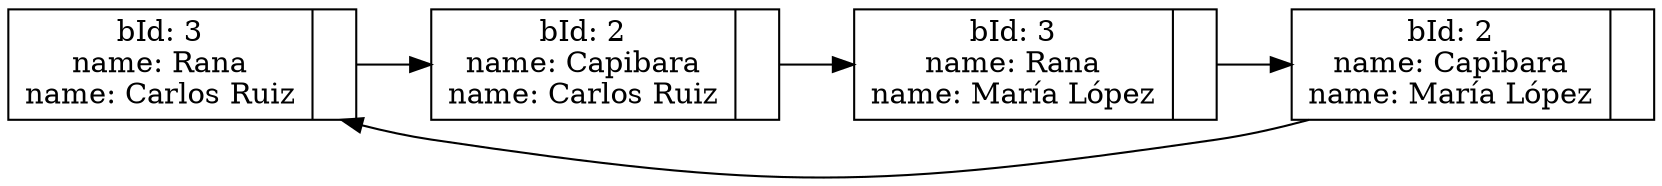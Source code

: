 digraph G {
            rankdir=LR;
            node[shape=record, height=.1]
        nodo0[label="{bId: 3\nname: Rana\nname: Carlos Ruiz\n|<f1>}"];
nodo1[label="{bId: 2\nname: Capibara\nname: Carlos Ruiz\n|<f1>}"];
nodo2[label="{bId: 3\nname: Rana\nname: María López\n|<f1>}"];
nodo3[label="{bId: 2\nname: Capibara\nname: María López\n|<f1>}"];
nodo0 -> nodo1;
nodo1 -> nodo2;
nodo2 -> nodo3;
nodo3 -> nodo0[constraint=false];
}